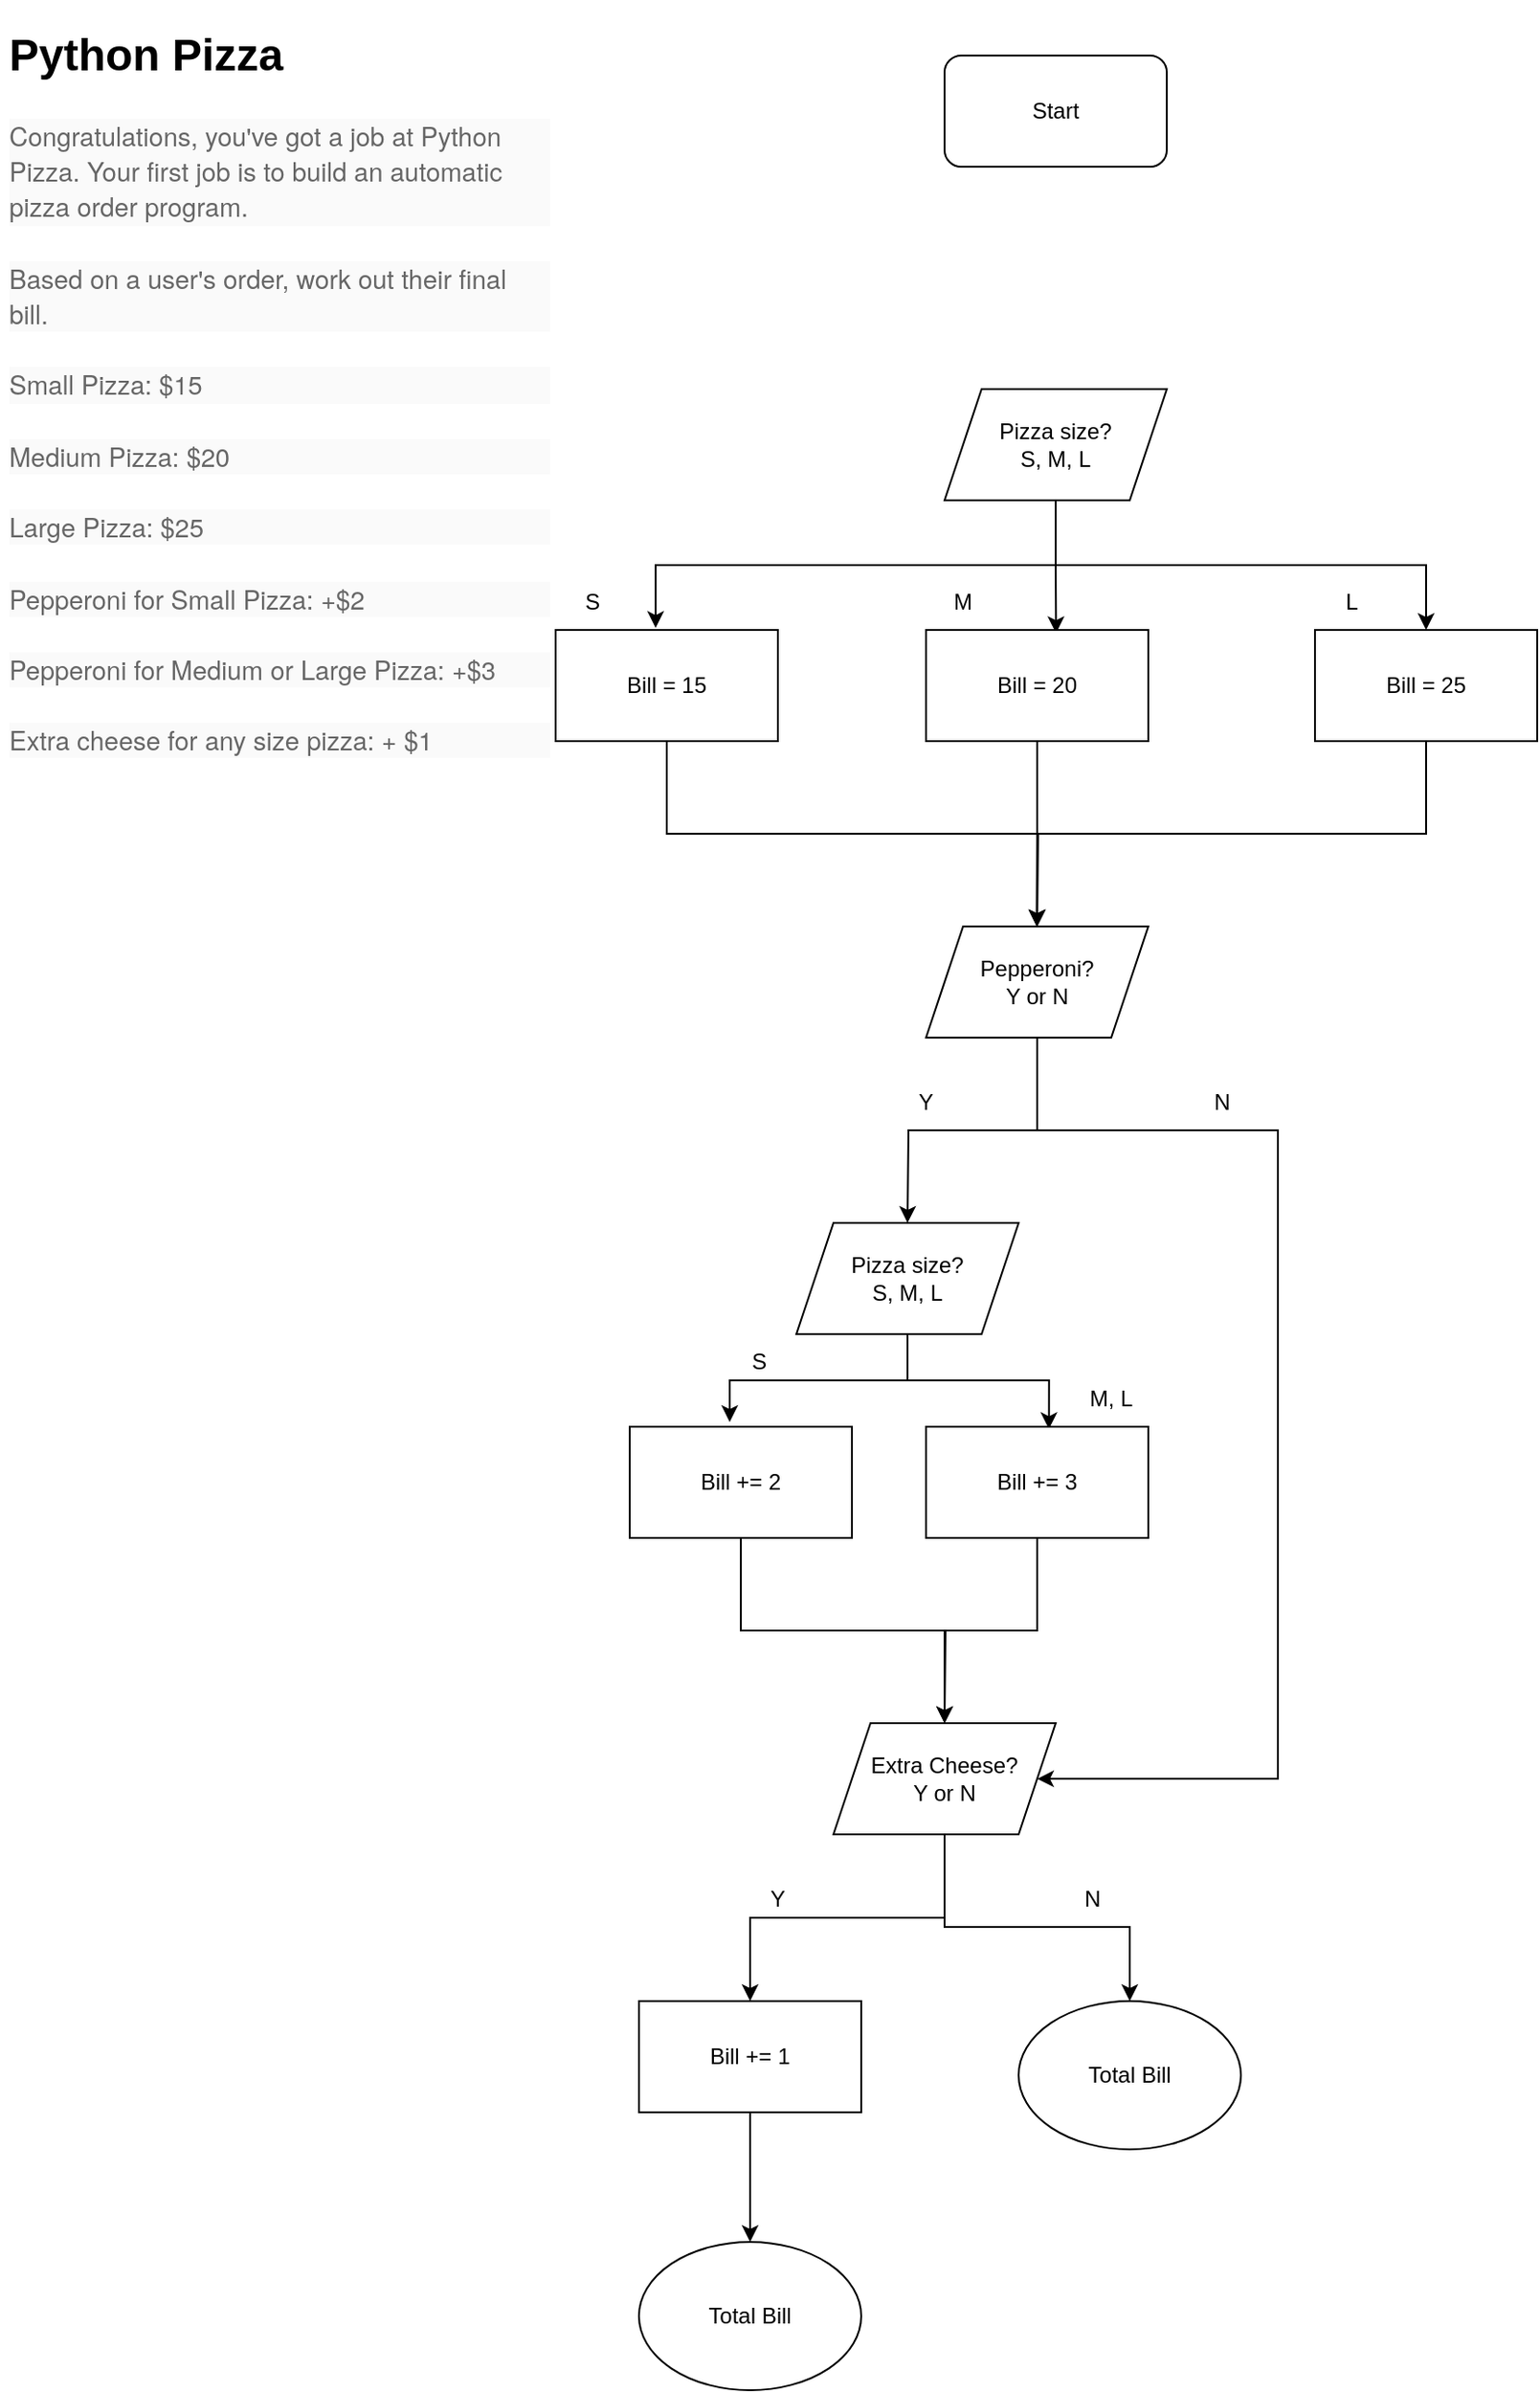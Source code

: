 <mxfile version="21.6.8" type="device">
  <diagram name="Page-1" id="zMv-WPKOBrAYL-bImh7J">
    <mxGraphModel dx="1183" dy="784" grid="1" gridSize="10" guides="1" tooltips="1" connect="1" arrows="1" fold="1" page="1" pageScale="1" pageWidth="850" pageHeight="1100" math="0" shadow="0">
      <root>
        <mxCell id="0" />
        <mxCell id="1" parent="0" />
        <mxCell id="5nxZq2QwDHhnX-xxwVTg-1" value="&lt;h1&gt;Python Pizza&lt;/h1&gt;&lt;p style=&quot;box-sizing: inherit; color: rgb(102, 102, 102); font-size: 14px; line-height: 1.2rem; margin-bottom: 0px; margin-top: 1.2rem; font-family: Metropolis, &amp;quot;Avenir Next&amp;quot;, &amp;quot;Helvetica Neue&amp;quot;, Arial, sans-serif; background-color: rgb(250, 250, 250);&quot;&gt;Congratulations, you&#39;ve got a job at Python Pizza. Your first job is to build an automatic pizza order program.&lt;/p&gt;&lt;p style=&quot;box-sizing: inherit; color: rgb(102, 102, 102); font-size: 14px; line-height: 1.2rem; margin-bottom: 0px; margin-top: 1.2rem; font-family: Metropolis, &amp;quot;Avenir Next&amp;quot;, &amp;quot;Helvetica Neue&amp;quot;, Arial, sans-serif; background-color: rgb(250, 250, 250);&quot;&gt;Based on a user&#39;s order, work out their final bill.&lt;/p&gt;&lt;p style=&quot;box-sizing: inherit; color: rgb(102, 102, 102); font-size: 14px; line-height: 1.2rem; margin-bottom: 0px; margin-top: 1.2rem; font-family: Metropolis, &amp;quot;Avenir Next&amp;quot;, &amp;quot;Helvetica Neue&amp;quot;, Arial, sans-serif; background-color: rgb(250, 250, 250);&quot;&gt;Small Pizza: $15&lt;/p&gt;&lt;p style=&quot;box-sizing: inherit; color: rgb(102, 102, 102); font-size: 14px; line-height: 1.2rem; margin-bottom: 0px; margin-top: 1.2rem; font-family: Metropolis, &amp;quot;Avenir Next&amp;quot;, &amp;quot;Helvetica Neue&amp;quot;, Arial, sans-serif; background-color: rgb(250, 250, 250);&quot;&gt;Medium Pizza: $20&lt;/p&gt;&lt;p style=&quot;box-sizing: inherit; color: rgb(102, 102, 102); font-size: 14px; line-height: 1.2rem; margin-bottom: 0px; margin-top: 1.2rem; font-family: Metropolis, &amp;quot;Avenir Next&amp;quot;, &amp;quot;Helvetica Neue&amp;quot;, Arial, sans-serif; background-color: rgb(250, 250, 250);&quot;&gt;Large Pizza: $25&lt;/p&gt;&lt;p style=&quot;box-sizing: inherit; color: rgb(102, 102, 102); font-size: 14px; line-height: 1.2rem; margin-bottom: 0px; margin-top: 1.2rem; font-family: Metropolis, &amp;quot;Avenir Next&amp;quot;, &amp;quot;Helvetica Neue&amp;quot;, Arial, sans-serif; background-color: rgb(250, 250, 250);&quot;&gt;Pepperoni for Small Pizza: +$2&lt;/p&gt;&lt;p style=&quot;box-sizing: inherit; color: rgb(102, 102, 102); font-size: 14px; line-height: 1.2rem; margin-bottom: 0px; margin-top: 1.2rem; font-family: Metropolis, &amp;quot;Avenir Next&amp;quot;, &amp;quot;Helvetica Neue&amp;quot;, Arial, sans-serif; background-color: rgb(250, 250, 250);&quot;&gt;Pepperoni for Medium or Large Pizza: +$3&lt;/p&gt;&lt;p style=&quot;box-sizing: inherit; color: rgb(102, 102, 102); font-size: 14px; line-height: 1.2rem; margin-bottom: 0px; margin-top: 1.2rem; font-family: Metropolis, &amp;quot;Avenir Next&amp;quot;, &amp;quot;Helvetica Neue&amp;quot;, Arial, sans-serif; background-color: rgb(250, 250, 250);&quot;&gt;Extra cheese for any size pizza: + $1&lt;/p&gt;" style="text;html=1;strokeColor=none;fillColor=none;spacing=5;spacingTop=-20;whiteSpace=wrap;overflow=hidden;rounded=0;" vertex="1" parent="1">
          <mxGeometry x="20" y="20" width="300" height="410" as="geometry" />
        </mxCell>
        <mxCell id="5nxZq2QwDHhnX-xxwVTg-2" value="Start" style="rounded=1;whiteSpace=wrap;html=1;" vertex="1" parent="1">
          <mxGeometry x="530" y="40" width="120" height="60" as="geometry" />
        </mxCell>
        <mxCell id="5nxZq2QwDHhnX-xxwVTg-7" style="edgeStyle=orthogonalEdgeStyle;rounded=0;orthogonalLoop=1;jettySize=auto;html=1;exitX=0.5;exitY=1;exitDx=0;exitDy=0;entryX=0.45;entryY=-0.018;entryDx=0;entryDy=0;entryPerimeter=0;" edge="1" parent="1" source="5nxZq2QwDHhnX-xxwVTg-3" target="5nxZq2QwDHhnX-xxwVTg-4">
          <mxGeometry relative="1" as="geometry" />
        </mxCell>
        <mxCell id="5nxZq2QwDHhnX-xxwVTg-8" style="edgeStyle=orthogonalEdgeStyle;rounded=0;orthogonalLoop=1;jettySize=auto;html=1;exitX=0.5;exitY=1;exitDx=0;exitDy=0;entryX=0.585;entryY=0.029;entryDx=0;entryDy=0;entryPerimeter=0;" edge="1" parent="1" source="5nxZq2QwDHhnX-xxwVTg-3" target="5nxZq2QwDHhnX-xxwVTg-6">
          <mxGeometry relative="1" as="geometry" />
        </mxCell>
        <mxCell id="5nxZq2QwDHhnX-xxwVTg-9" style="edgeStyle=orthogonalEdgeStyle;rounded=0;orthogonalLoop=1;jettySize=auto;html=1;exitX=0.5;exitY=1;exitDx=0;exitDy=0;" edge="1" parent="1" source="5nxZq2QwDHhnX-xxwVTg-3" target="5nxZq2QwDHhnX-xxwVTg-5">
          <mxGeometry relative="1" as="geometry" />
        </mxCell>
        <mxCell id="5nxZq2QwDHhnX-xxwVTg-3" value="Pizza size?&lt;br&gt;S, M, L" style="shape=parallelogram;perimeter=parallelogramPerimeter;whiteSpace=wrap;html=1;fixedSize=1;" vertex="1" parent="1">
          <mxGeometry x="530" y="220" width="120" height="60" as="geometry" />
        </mxCell>
        <mxCell id="5nxZq2QwDHhnX-xxwVTg-14" style="edgeStyle=orthogonalEdgeStyle;rounded=0;orthogonalLoop=1;jettySize=auto;html=1;exitX=0.5;exitY=1;exitDx=0;exitDy=0;" edge="1" parent="1" source="5nxZq2QwDHhnX-xxwVTg-4" target="5nxZq2QwDHhnX-xxwVTg-13">
          <mxGeometry relative="1" as="geometry" />
        </mxCell>
        <mxCell id="5nxZq2QwDHhnX-xxwVTg-4" value="Bill = 15" style="rounded=0;whiteSpace=wrap;html=1;" vertex="1" parent="1">
          <mxGeometry x="320" y="350" width="120" height="60" as="geometry" />
        </mxCell>
        <mxCell id="5nxZq2QwDHhnX-xxwVTg-16" style="edgeStyle=orthogonalEdgeStyle;rounded=0;orthogonalLoop=1;jettySize=auto;html=1;exitX=0.5;exitY=1;exitDx=0;exitDy=0;" edge="1" parent="1" source="5nxZq2QwDHhnX-xxwVTg-5">
          <mxGeometry relative="1" as="geometry">
            <mxPoint x="580" y="510" as="targetPoint" />
          </mxGeometry>
        </mxCell>
        <mxCell id="5nxZq2QwDHhnX-xxwVTg-5" value="Bill = 25" style="rounded=0;whiteSpace=wrap;html=1;" vertex="1" parent="1">
          <mxGeometry x="730" y="350" width="120" height="60" as="geometry" />
        </mxCell>
        <mxCell id="5nxZq2QwDHhnX-xxwVTg-15" style="edgeStyle=orthogonalEdgeStyle;rounded=0;orthogonalLoop=1;jettySize=auto;html=1;exitX=0.5;exitY=1;exitDx=0;exitDy=0;" edge="1" parent="1" source="5nxZq2QwDHhnX-xxwVTg-6">
          <mxGeometry relative="1" as="geometry">
            <mxPoint x="579.714" y="510" as="targetPoint" />
          </mxGeometry>
        </mxCell>
        <mxCell id="5nxZq2QwDHhnX-xxwVTg-6" value="Bill = 20" style="rounded=0;whiteSpace=wrap;html=1;" vertex="1" parent="1">
          <mxGeometry x="520" y="350" width="120" height="60" as="geometry" />
        </mxCell>
        <mxCell id="5nxZq2QwDHhnX-xxwVTg-10" value="S" style="text;html=1;strokeColor=none;fillColor=none;align=center;verticalAlign=middle;whiteSpace=wrap;rounded=0;" vertex="1" parent="1">
          <mxGeometry x="310" y="320" width="60" height="30" as="geometry" />
        </mxCell>
        <mxCell id="5nxZq2QwDHhnX-xxwVTg-11" value="L" style="text;html=1;strokeColor=none;fillColor=none;align=center;verticalAlign=middle;whiteSpace=wrap;rounded=0;" vertex="1" parent="1">
          <mxGeometry x="720" y="320" width="60" height="30" as="geometry" />
        </mxCell>
        <mxCell id="5nxZq2QwDHhnX-xxwVTg-12" value="M" style="text;html=1;strokeColor=none;fillColor=none;align=center;verticalAlign=middle;whiteSpace=wrap;rounded=0;" vertex="1" parent="1">
          <mxGeometry x="510" y="320" width="60" height="30" as="geometry" />
        </mxCell>
        <mxCell id="5nxZq2QwDHhnX-xxwVTg-18" style="edgeStyle=orthogonalEdgeStyle;rounded=0;orthogonalLoop=1;jettySize=auto;html=1;exitX=0.5;exitY=1;exitDx=0;exitDy=0;" edge="1" parent="1" source="5nxZq2QwDHhnX-xxwVTg-13">
          <mxGeometry relative="1" as="geometry">
            <mxPoint x="510.0" y="670" as="targetPoint" />
          </mxGeometry>
        </mxCell>
        <mxCell id="5nxZq2QwDHhnX-xxwVTg-29" style="edgeStyle=orthogonalEdgeStyle;rounded=0;orthogonalLoop=1;jettySize=auto;html=1;exitX=0.5;exitY=1;exitDx=0;exitDy=0;" edge="1" parent="1" source="5nxZq2QwDHhnX-xxwVTg-13">
          <mxGeometry relative="1" as="geometry">
            <mxPoint x="580" y="970.048" as="targetPoint" />
            <Array as="points">
              <mxPoint x="580" y="620" />
              <mxPoint x="710" y="620" />
              <mxPoint x="710" y="970" />
            </Array>
          </mxGeometry>
        </mxCell>
        <mxCell id="5nxZq2QwDHhnX-xxwVTg-13" value="Pepperoni?&lt;br&gt;Y or N" style="shape=parallelogram;perimeter=parallelogramPerimeter;whiteSpace=wrap;html=1;fixedSize=1;" vertex="1" parent="1">
          <mxGeometry x="520" y="510" width="120" height="60" as="geometry" />
        </mxCell>
        <mxCell id="5nxZq2QwDHhnX-xxwVTg-19" value="Y" style="text;html=1;strokeColor=none;fillColor=none;align=center;verticalAlign=middle;whiteSpace=wrap;rounded=0;" vertex="1" parent="1">
          <mxGeometry x="490" y="590" width="60" height="30" as="geometry" />
        </mxCell>
        <mxCell id="5nxZq2QwDHhnX-xxwVTg-23" style="edgeStyle=orthogonalEdgeStyle;rounded=0;orthogonalLoop=1;jettySize=auto;html=1;exitX=0.5;exitY=1;exitDx=0;exitDy=0;entryX=0.45;entryY=-0.042;entryDx=0;entryDy=0;entryPerimeter=0;" edge="1" parent="1" source="5nxZq2QwDHhnX-xxwVTg-20" target="5nxZq2QwDHhnX-xxwVTg-21">
          <mxGeometry relative="1" as="geometry" />
        </mxCell>
        <mxCell id="5nxZq2QwDHhnX-xxwVTg-24" style="edgeStyle=orthogonalEdgeStyle;rounded=0;orthogonalLoop=1;jettySize=auto;html=1;exitX=0.5;exitY=1;exitDx=0;exitDy=0;entryX=0.553;entryY=0.021;entryDx=0;entryDy=0;entryPerimeter=0;" edge="1" parent="1" source="5nxZq2QwDHhnX-xxwVTg-20" target="5nxZq2QwDHhnX-xxwVTg-22">
          <mxGeometry relative="1" as="geometry" />
        </mxCell>
        <mxCell id="5nxZq2QwDHhnX-xxwVTg-20" value="Pizza size?&lt;br&gt;S, M, L" style="shape=parallelogram;perimeter=parallelogramPerimeter;whiteSpace=wrap;html=1;fixedSize=1;" vertex="1" parent="1">
          <mxGeometry x="450" y="670" width="120" height="60" as="geometry" />
        </mxCell>
        <mxCell id="5nxZq2QwDHhnX-xxwVTg-33" style="edgeStyle=orthogonalEdgeStyle;rounded=0;orthogonalLoop=1;jettySize=auto;html=1;exitX=0.5;exitY=1;exitDx=0;exitDy=0;" edge="1" parent="1" source="5nxZq2QwDHhnX-xxwVTg-21" target="5nxZq2QwDHhnX-xxwVTg-32">
          <mxGeometry relative="1" as="geometry" />
        </mxCell>
        <mxCell id="5nxZq2QwDHhnX-xxwVTg-21" value="Bill += 2" style="rounded=0;whiteSpace=wrap;html=1;" vertex="1" parent="1">
          <mxGeometry x="360" y="780" width="120" height="60" as="geometry" />
        </mxCell>
        <mxCell id="5nxZq2QwDHhnX-xxwVTg-34" style="edgeStyle=orthogonalEdgeStyle;rounded=0;orthogonalLoop=1;jettySize=auto;html=1;exitX=0.5;exitY=1;exitDx=0;exitDy=0;" edge="1" parent="1" source="5nxZq2QwDHhnX-xxwVTg-22">
          <mxGeometry relative="1" as="geometry">
            <mxPoint x="530" y="940" as="targetPoint" />
          </mxGeometry>
        </mxCell>
        <mxCell id="5nxZq2QwDHhnX-xxwVTg-22" value="Bill += 3" style="rounded=0;whiteSpace=wrap;html=1;" vertex="1" parent="1">
          <mxGeometry x="520" y="780" width="120" height="60" as="geometry" />
        </mxCell>
        <mxCell id="5nxZq2QwDHhnX-xxwVTg-25" value="S" style="text;html=1;strokeColor=none;fillColor=none;align=center;verticalAlign=middle;whiteSpace=wrap;rounded=0;" vertex="1" parent="1">
          <mxGeometry x="400" y="730" width="60" height="30" as="geometry" />
        </mxCell>
        <mxCell id="5nxZq2QwDHhnX-xxwVTg-26" value="M, L" style="text;html=1;strokeColor=none;fillColor=none;align=center;verticalAlign=middle;whiteSpace=wrap;rounded=0;" vertex="1" parent="1">
          <mxGeometry x="590" y="750" width="60" height="30" as="geometry" />
        </mxCell>
        <mxCell id="5nxZq2QwDHhnX-xxwVTg-30" value="N" style="text;html=1;strokeColor=none;fillColor=none;align=center;verticalAlign=middle;whiteSpace=wrap;rounded=0;" vertex="1" parent="1">
          <mxGeometry x="650" y="590" width="60" height="30" as="geometry" />
        </mxCell>
        <mxCell id="5nxZq2QwDHhnX-xxwVTg-38" style="edgeStyle=orthogonalEdgeStyle;rounded=0;orthogonalLoop=1;jettySize=auto;html=1;exitX=0.5;exitY=1;exitDx=0;exitDy=0;entryX=0.5;entryY=0;entryDx=0;entryDy=0;" edge="1" parent="1" source="5nxZq2QwDHhnX-xxwVTg-32" target="5nxZq2QwDHhnX-xxwVTg-35">
          <mxGeometry relative="1" as="geometry" />
        </mxCell>
        <mxCell id="5nxZq2QwDHhnX-xxwVTg-39" style="edgeStyle=orthogonalEdgeStyle;rounded=0;orthogonalLoop=1;jettySize=auto;html=1;exitX=0.5;exitY=1;exitDx=0;exitDy=0;entryX=0.5;entryY=0;entryDx=0;entryDy=0;" edge="1" parent="1" source="5nxZq2QwDHhnX-xxwVTg-32" target="5nxZq2QwDHhnX-xxwVTg-37">
          <mxGeometry relative="1" as="geometry">
            <Array as="points">
              <mxPoint x="530" y="1050" />
              <mxPoint x="630" y="1050" />
            </Array>
          </mxGeometry>
        </mxCell>
        <mxCell id="5nxZq2QwDHhnX-xxwVTg-32" value="Extra Cheese?&lt;br&gt;Y or N" style="shape=parallelogram;perimeter=parallelogramPerimeter;whiteSpace=wrap;html=1;fixedSize=1;" vertex="1" parent="1">
          <mxGeometry x="470" y="940" width="120" height="60" as="geometry" />
        </mxCell>
        <mxCell id="5nxZq2QwDHhnX-xxwVTg-43" style="edgeStyle=orthogonalEdgeStyle;rounded=0;orthogonalLoop=1;jettySize=auto;html=1;exitX=0.5;exitY=1;exitDx=0;exitDy=0;" edge="1" parent="1" source="5nxZq2QwDHhnX-xxwVTg-35" target="5nxZq2QwDHhnX-xxwVTg-42">
          <mxGeometry relative="1" as="geometry" />
        </mxCell>
        <mxCell id="5nxZq2QwDHhnX-xxwVTg-35" value="Bill += 1" style="rounded=0;whiteSpace=wrap;html=1;" vertex="1" parent="1">
          <mxGeometry x="365" y="1090" width="120" height="60" as="geometry" />
        </mxCell>
        <mxCell id="5nxZq2QwDHhnX-xxwVTg-37" value="Total Bill" style="ellipse;whiteSpace=wrap;html=1;" vertex="1" parent="1">
          <mxGeometry x="570" y="1090" width="120" height="80" as="geometry" />
        </mxCell>
        <mxCell id="5nxZq2QwDHhnX-xxwVTg-40" value="Y" style="text;html=1;strokeColor=none;fillColor=none;align=center;verticalAlign=middle;whiteSpace=wrap;rounded=0;" vertex="1" parent="1">
          <mxGeometry x="410" y="1020" width="60" height="30" as="geometry" />
        </mxCell>
        <mxCell id="5nxZq2QwDHhnX-xxwVTg-41" value="N" style="text;html=1;strokeColor=none;fillColor=none;align=center;verticalAlign=middle;whiteSpace=wrap;rounded=0;" vertex="1" parent="1">
          <mxGeometry x="580" y="1020" width="60" height="30" as="geometry" />
        </mxCell>
        <mxCell id="5nxZq2QwDHhnX-xxwVTg-42" value="Total Bill" style="ellipse;whiteSpace=wrap;html=1;" vertex="1" parent="1">
          <mxGeometry x="365" y="1220" width="120" height="80" as="geometry" />
        </mxCell>
      </root>
    </mxGraphModel>
  </diagram>
</mxfile>
